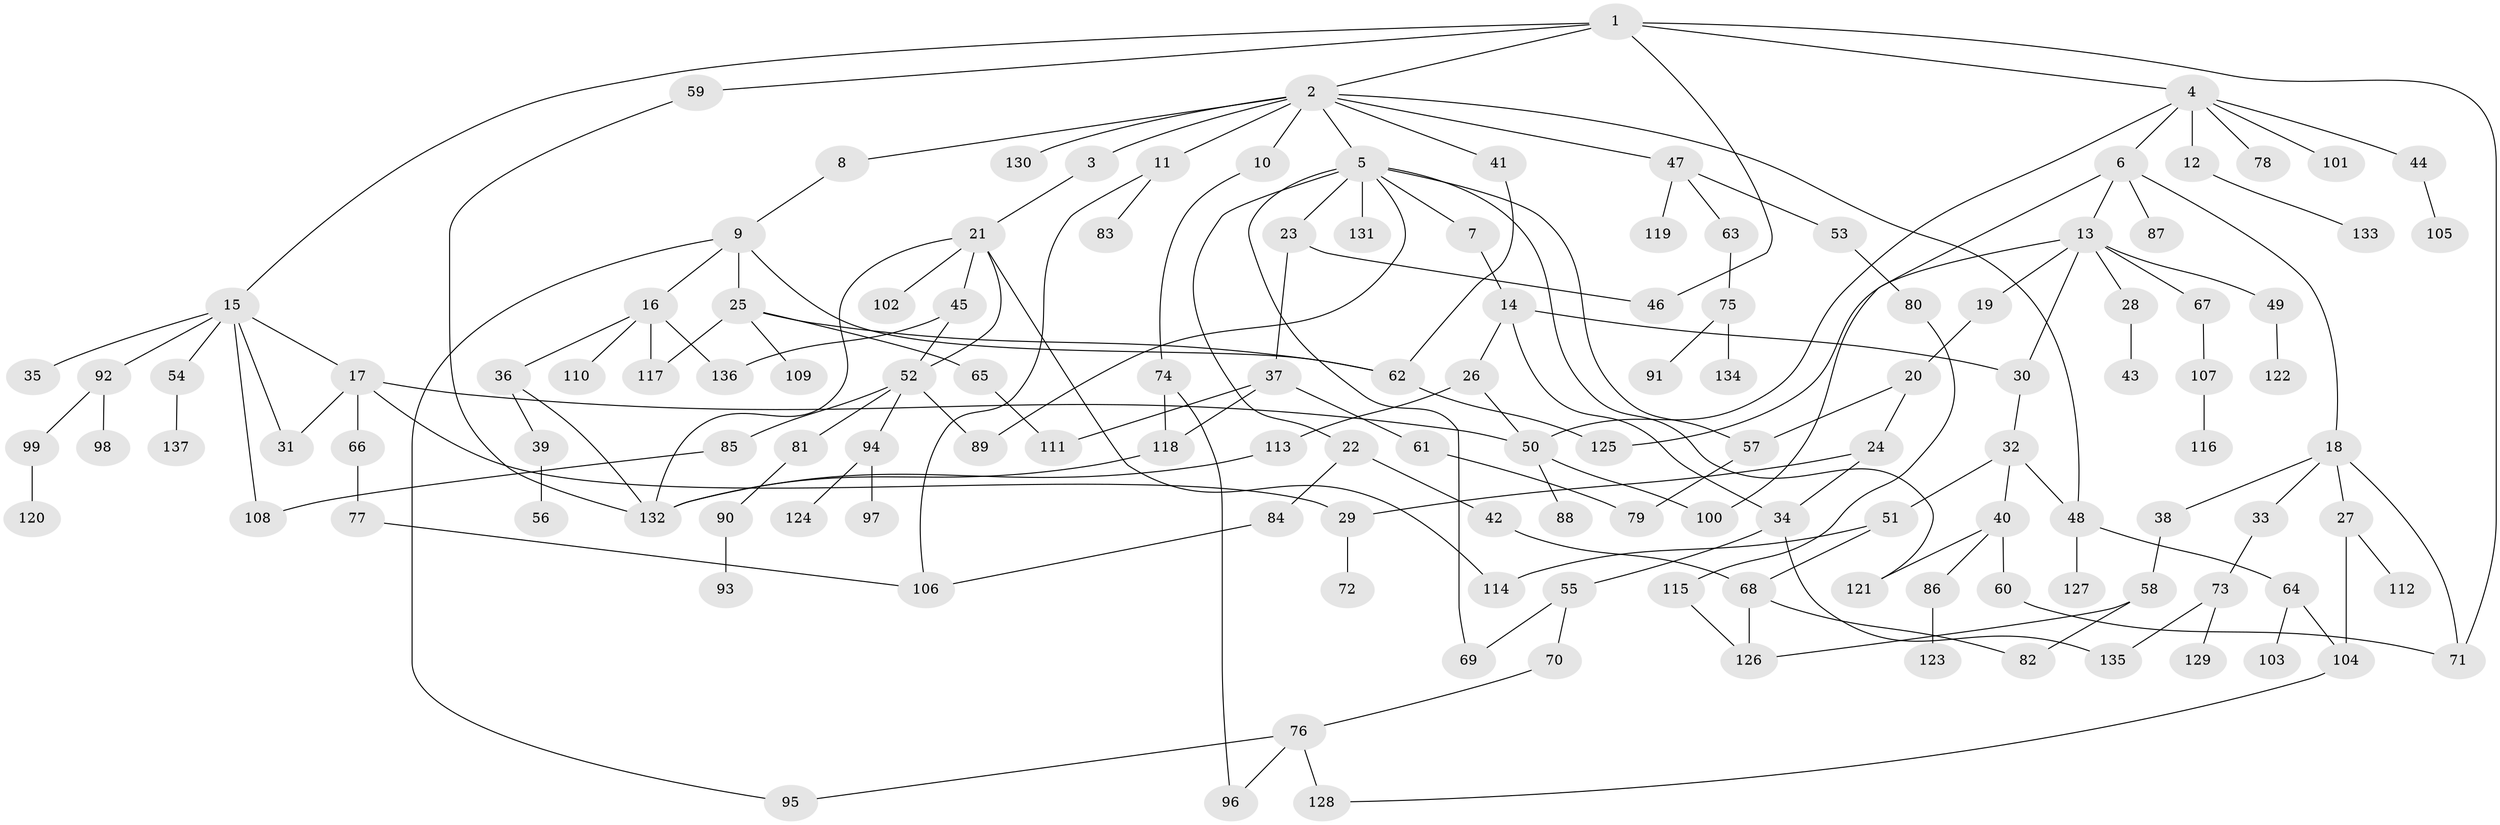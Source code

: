 // coarse degree distribution, {6: 0.07216494845360824, 10: 0.010309278350515464, 2: 0.30927835051546393, 9: 0.010309278350515464, 5: 0.030927835051546393, 4: 0.09278350515463918, 8: 0.020618556701030927, 3: 0.14432989690721648, 7: 0.020618556701030927, 1: 0.28865979381443296}
// Generated by graph-tools (version 1.1) at 2025/23/03/03/25 07:23:33]
// undirected, 137 vertices, 177 edges
graph export_dot {
graph [start="1"]
  node [color=gray90,style=filled];
  1;
  2;
  3;
  4;
  5;
  6;
  7;
  8;
  9;
  10;
  11;
  12;
  13;
  14;
  15;
  16;
  17;
  18;
  19;
  20;
  21;
  22;
  23;
  24;
  25;
  26;
  27;
  28;
  29;
  30;
  31;
  32;
  33;
  34;
  35;
  36;
  37;
  38;
  39;
  40;
  41;
  42;
  43;
  44;
  45;
  46;
  47;
  48;
  49;
  50;
  51;
  52;
  53;
  54;
  55;
  56;
  57;
  58;
  59;
  60;
  61;
  62;
  63;
  64;
  65;
  66;
  67;
  68;
  69;
  70;
  71;
  72;
  73;
  74;
  75;
  76;
  77;
  78;
  79;
  80;
  81;
  82;
  83;
  84;
  85;
  86;
  87;
  88;
  89;
  90;
  91;
  92;
  93;
  94;
  95;
  96;
  97;
  98;
  99;
  100;
  101;
  102;
  103;
  104;
  105;
  106;
  107;
  108;
  109;
  110;
  111;
  112;
  113;
  114;
  115;
  116;
  117;
  118;
  119;
  120;
  121;
  122;
  123;
  124;
  125;
  126;
  127;
  128;
  129;
  130;
  131;
  132;
  133;
  134;
  135;
  136;
  137;
  1 -- 2;
  1 -- 4;
  1 -- 15;
  1 -- 59;
  1 -- 71;
  1 -- 46;
  2 -- 3;
  2 -- 5;
  2 -- 8;
  2 -- 10;
  2 -- 11;
  2 -- 41;
  2 -- 47;
  2 -- 48;
  2 -- 130;
  3 -- 21;
  4 -- 6;
  4 -- 12;
  4 -- 44;
  4 -- 50;
  4 -- 78;
  4 -- 101;
  5 -- 7;
  5 -- 22;
  5 -- 23;
  5 -- 57;
  5 -- 69;
  5 -- 89;
  5 -- 121;
  5 -- 131;
  6 -- 13;
  6 -- 18;
  6 -- 87;
  6 -- 100;
  7 -- 14;
  8 -- 9;
  9 -- 16;
  9 -- 25;
  9 -- 95;
  9 -- 62;
  10 -- 74;
  11 -- 83;
  11 -- 106;
  12 -- 133;
  13 -- 19;
  13 -- 28;
  13 -- 49;
  13 -- 67;
  13 -- 125;
  13 -- 30;
  14 -- 26;
  14 -- 30;
  14 -- 34;
  15 -- 17;
  15 -- 35;
  15 -- 54;
  15 -- 92;
  15 -- 108;
  15 -- 31;
  16 -- 36;
  16 -- 110;
  16 -- 117;
  16 -- 136;
  17 -- 31;
  17 -- 66;
  17 -- 29;
  17 -- 50;
  18 -- 27;
  18 -- 33;
  18 -- 38;
  18 -- 71;
  19 -- 20;
  20 -- 24;
  20 -- 57;
  21 -- 45;
  21 -- 52;
  21 -- 102;
  21 -- 114;
  21 -- 132;
  22 -- 42;
  22 -- 84;
  23 -- 37;
  23 -- 46;
  24 -- 29;
  24 -- 34;
  25 -- 62;
  25 -- 65;
  25 -- 109;
  25 -- 117;
  26 -- 113;
  26 -- 50;
  27 -- 112;
  27 -- 104;
  28 -- 43;
  29 -- 72;
  30 -- 32;
  32 -- 40;
  32 -- 51;
  32 -- 48;
  33 -- 73;
  34 -- 55;
  34 -- 135;
  36 -- 39;
  36 -- 132;
  37 -- 61;
  37 -- 118;
  37 -- 111;
  38 -- 58;
  39 -- 56;
  40 -- 60;
  40 -- 86;
  40 -- 121;
  41 -- 62;
  42 -- 68;
  44 -- 105;
  45 -- 136;
  45 -- 52;
  47 -- 53;
  47 -- 63;
  47 -- 119;
  48 -- 64;
  48 -- 127;
  49 -- 122;
  50 -- 88;
  50 -- 100;
  51 -- 68;
  51 -- 114;
  52 -- 81;
  52 -- 85;
  52 -- 94;
  52 -- 89;
  53 -- 80;
  54 -- 137;
  55 -- 70;
  55 -- 69;
  57 -- 79;
  58 -- 82;
  58 -- 126;
  59 -- 132;
  60 -- 71;
  61 -- 79;
  62 -- 125;
  63 -- 75;
  64 -- 103;
  64 -- 104;
  65 -- 111;
  66 -- 77;
  67 -- 107;
  68 -- 126;
  68 -- 82;
  70 -- 76;
  73 -- 129;
  73 -- 135;
  74 -- 96;
  74 -- 118;
  75 -- 91;
  75 -- 134;
  76 -- 96;
  76 -- 128;
  76 -- 95;
  77 -- 106;
  80 -- 115;
  81 -- 90;
  84 -- 106;
  85 -- 108;
  86 -- 123;
  90 -- 93;
  92 -- 98;
  92 -- 99;
  94 -- 97;
  94 -- 124;
  99 -- 120;
  104 -- 128;
  107 -- 116;
  113 -- 132;
  115 -- 126;
  118 -- 132;
}
